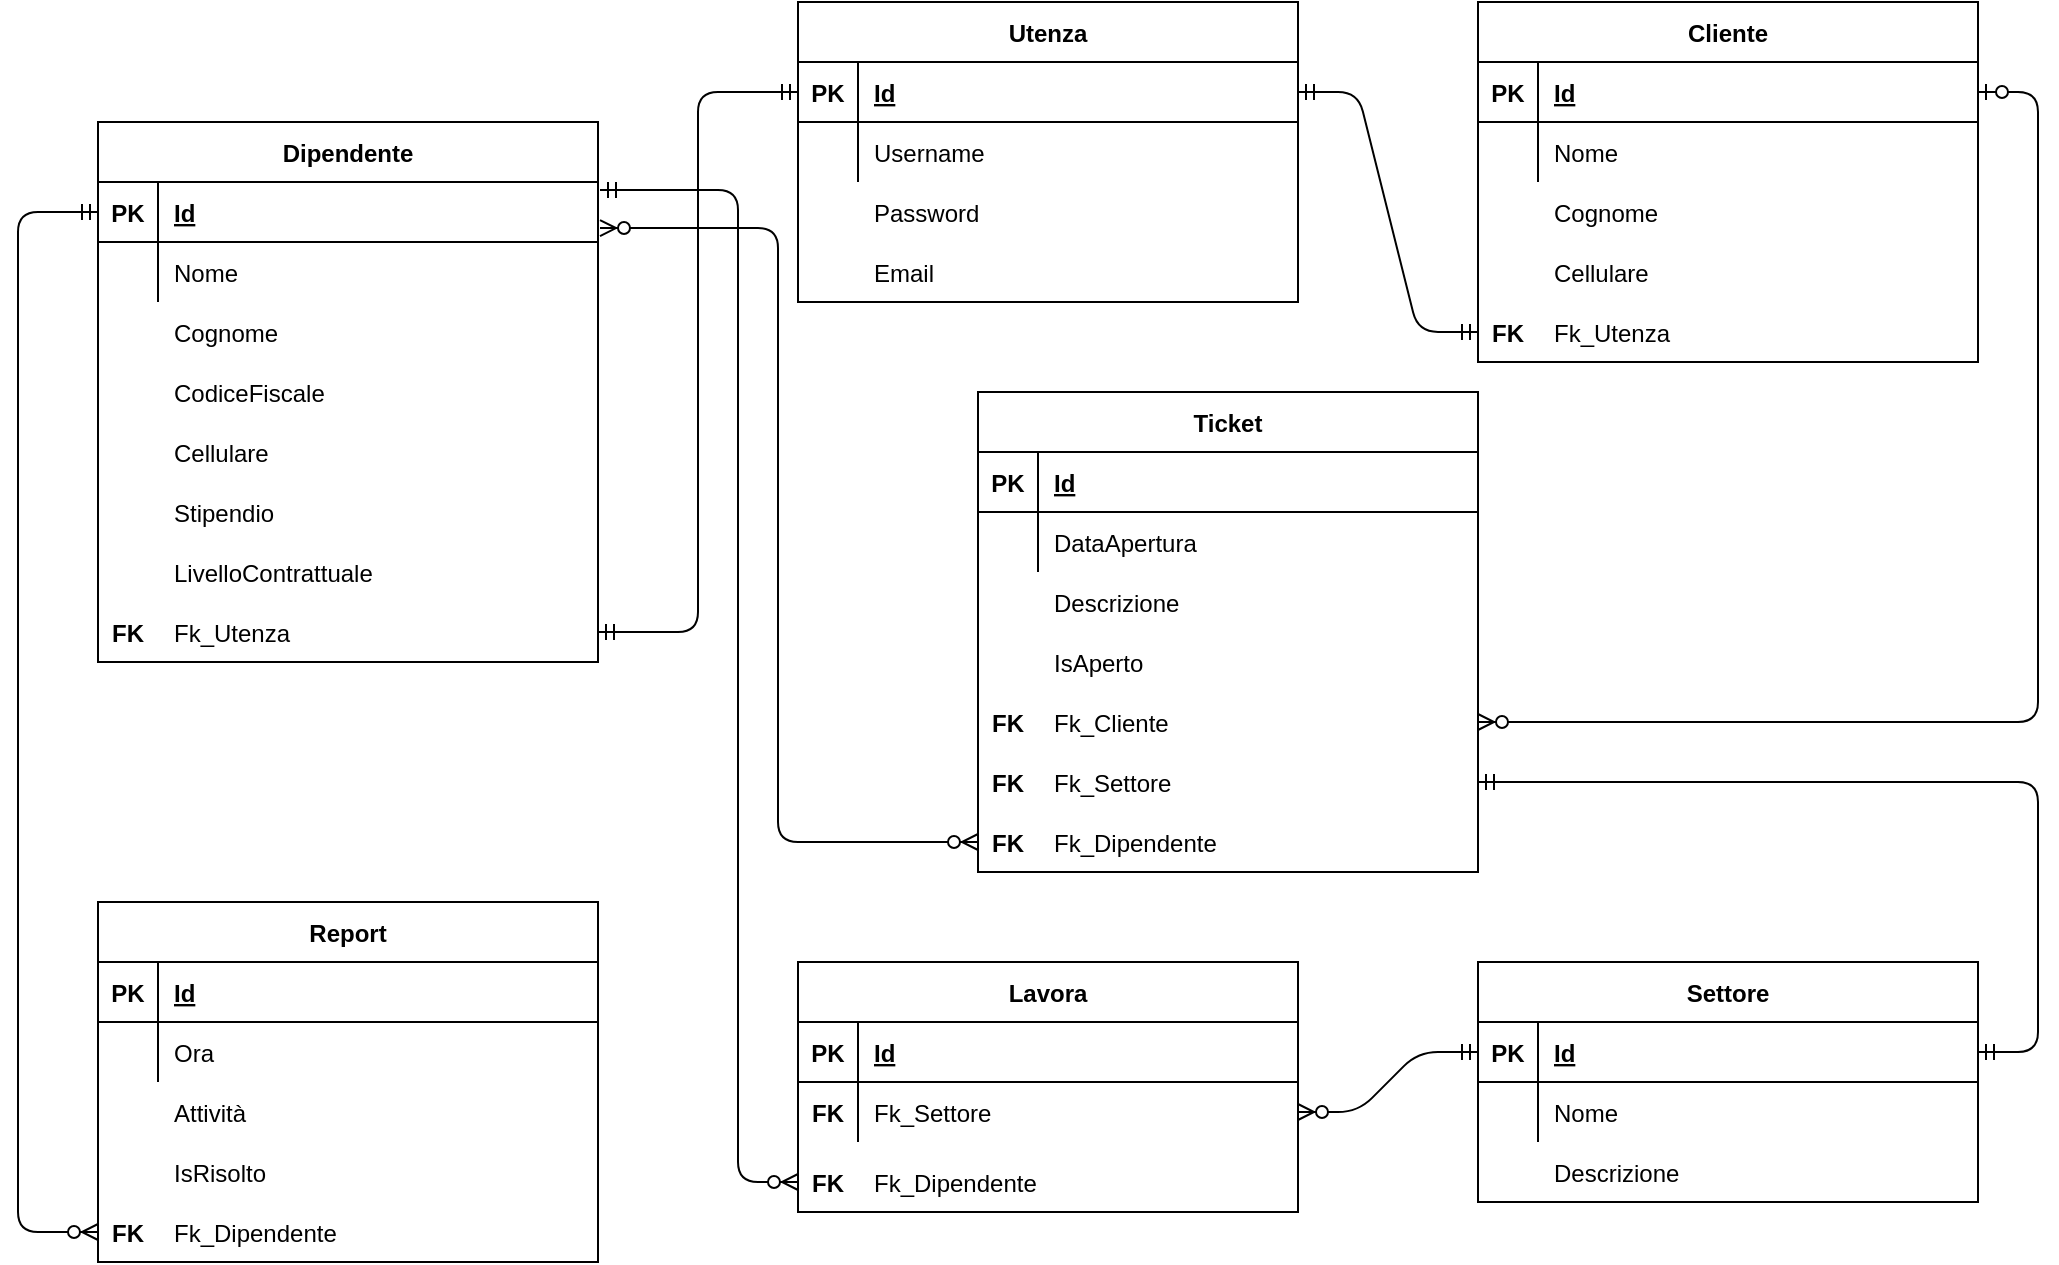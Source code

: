 <mxfile version="14.1.8" type="device"><diagram id="R2lEEEUBdFMjLlhIrx00" name="Page-1"><mxGraphModel dx="1422" dy="832" grid="1" gridSize="10" guides="1" tooltips="1" connect="1" arrows="1" fold="1" page="1" pageScale="1" pageWidth="850" pageHeight="1100" math="0" shadow="0" extFonts="Permanent Marker^https://fonts.googleapis.com/css?family=Permanent+Marker"><root><mxCell id="0"/><mxCell id="1" parent="0"/><mxCell id="C-vyLk0tnHw3VtMMgP7b-23" value="Dipendente" style="shape=table;startSize=30;container=1;collapsible=1;childLayout=tableLayout;fixedRows=1;rowLines=0;fontStyle=1;align=center;resizeLast=1;" parent="1" vertex="1"><mxGeometry x="220" y="180" width="250" height="270" as="geometry"/></mxCell><mxCell id="C-vyLk0tnHw3VtMMgP7b-24" value="" style="shape=partialRectangle;collapsible=0;dropTarget=0;pointerEvents=0;fillColor=none;points=[[0,0.5],[1,0.5]];portConstraint=eastwest;top=0;left=0;right=0;bottom=1;" parent="C-vyLk0tnHw3VtMMgP7b-23" vertex="1"><mxGeometry y="30" width="250" height="30" as="geometry"/></mxCell><mxCell id="C-vyLk0tnHw3VtMMgP7b-25" value="PK" style="shape=partialRectangle;overflow=hidden;connectable=0;fillColor=none;top=0;left=0;bottom=0;right=0;fontStyle=1;" parent="C-vyLk0tnHw3VtMMgP7b-24" vertex="1"><mxGeometry width="30" height="30" as="geometry"/></mxCell><mxCell id="C-vyLk0tnHw3VtMMgP7b-26" value="Id" style="shape=partialRectangle;overflow=hidden;connectable=0;fillColor=none;top=0;left=0;bottom=0;right=0;align=left;spacingLeft=6;fontStyle=5;" parent="C-vyLk0tnHw3VtMMgP7b-24" vertex="1"><mxGeometry x="30" width="220" height="30" as="geometry"/></mxCell><mxCell id="C-vyLk0tnHw3VtMMgP7b-27" value="" style="shape=partialRectangle;collapsible=0;dropTarget=0;pointerEvents=0;fillColor=none;points=[[0,0.5],[1,0.5]];portConstraint=eastwest;top=0;left=0;right=0;bottom=0;" parent="C-vyLk0tnHw3VtMMgP7b-23" vertex="1"><mxGeometry y="60" width="250" height="30" as="geometry"/></mxCell><mxCell id="C-vyLk0tnHw3VtMMgP7b-28" value="" style="shape=partialRectangle;overflow=hidden;connectable=0;fillColor=none;top=0;left=0;bottom=0;right=0;" parent="C-vyLk0tnHw3VtMMgP7b-27" vertex="1"><mxGeometry width="30" height="30" as="geometry"/></mxCell><mxCell id="C-vyLk0tnHw3VtMMgP7b-29" value="Nome" style="shape=partialRectangle;overflow=hidden;connectable=0;fillColor=none;top=0;left=0;bottom=0;right=0;align=left;spacingLeft=6;" parent="C-vyLk0tnHw3VtMMgP7b-27" vertex="1"><mxGeometry x="30" width="220" height="30" as="geometry"/></mxCell><mxCell id="SNjEbLcUEijaCDTkhFh6-2" value="" style="shape=partialRectangle;collapsible=0;dropTarget=0;pointerEvents=0;fillColor=none;points=[[0,0.5],[1,0.5]];portConstraint=eastwest;top=0;left=0;right=0;bottom=0;" parent="1" vertex="1"><mxGeometry x="220" y="270" width="250" height="30" as="geometry"/></mxCell><mxCell id="SNjEbLcUEijaCDTkhFh6-3" value="" style="shape=partialRectangle;overflow=hidden;connectable=0;fillColor=none;top=0;left=0;bottom=0;right=0;" parent="SNjEbLcUEijaCDTkhFh6-2" vertex="1"><mxGeometry width="30" height="30" as="geometry"/></mxCell><mxCell id="SNjEbLcUEijaCDTkhFh6-4" value="Cognome" style="shape=partialRectangle;overflow=hidden;connectable=0;fillColor=none;top=0;left=0;bottom=0;right=0;align=left;spacingLeft=6;" parent="SNjEbLcUEijaCDTkhFh6-2" vertex="1"><mxGeometry x="30" width="220" height="30" as="geometry"/></mxCell><mxCell id="SNjEbLcUEijaCDTkhFh6-5" value="" style="shape=partialRectangle;collapsible=0;dropTarget=0;pointerEvents=0;fillColor=none;points=[[0,0.5],[1,0.5]];portConstraint=eastwest;top=0;left=0;right=0;bottom=0;" parent="1" vertex="1"><mxGeometry x="220" y="300" width="250" height="30" as="geometry"/></mxCell><mxCell id="SNjEbLcUEijaCDTkhFh6-6" value="" style="shape=partialRectangle;overflow=hidden;connectable=0;fillColor=none;top=0;left=0;bottom=0;right=0;" parent="SNjEbLcUEijaCDTkhFh6-5" vertex="1"><mxGeometry width="30" height="30" as="geometry"/></mxCell><mxCell id="SNjEbLcUEijaCDTkhFh6-7" value="CodiceFiscale" style="shape=partialRectangle;overflow=hidden;connectable=0;fillColor=none;top=0;left=0;bottom=0;right=0;align=left;spacingLeft=6;" parent="SNjEbLcUEijaCDTkhFh6-5" vertex="1"><mxGeometry x="30" width="220" height="30" as="geometry"/></mxCell><mxCell id="SNjEbLcUEijaCDTkhFh6-8" value="" style="shape=partialRectangle;collapsible=0;dropTarget=0;pointerEvents=0;fillColor=none;points=[[0,0.5],[1,0.5]];portConstraint=eastwest;top=0;left=0;right=0;bottom=0;" parent="1" vertex="1"><mxGeometry x="220" y="330" width="250" height="30" as="geometry"/></mxCell><mxCell id="SNjEbLcUEijaCDTkhFh6-9" value="" style="shape=partialRectangle;overflow=hidden;connectable=0;fillColor=none;top=0;left=0;bottom=0;right=0;" parent="SNjEbLcUEijaCDTkhFh6-8" vertex="1"><mxGeometry width="30" height="30" as="geometry"/></mxCell><mxCell id="SNjEbLcUEijaCDTkhFh6-10" value="Cellulare" style="shape=partialRectangle;overflow=hidden;connectable=0;fillColor=none;top=0;left=0;bottom=0;right=0;align=left;spacingLeft=6;" parent="SNjEbLcUEijaCDTkhFh6-8" vertex="1"><mxGeometry x="30" width="220" height="30" as="geometry"/></mxCell><mxCell id="SNjEbLcUEijaCDTkhFh6-11" value="" style="shape=partialRectangle;collapsible=0;dropTarget=0;pointerEvents=0;fillColor=none;points=[[0,0.5],[1,0.5]];portConstraint=eastwest;top=0;left=0;right=0;bottom=0;" parent="1" vertex="1"><mxGeometry x="220" y="360" width="250" height="30" as="geometry"/></mxCell><mxCell id="SNjEbLcUEijaCDTkhFh6-12" value="" style="shape=partialRectangle;overflow=hidden;connectable=0;fillColor=none;top=0;left=0;bottom=0;right=0;" parent="SNjEbLcUEijaCDTkhFh6-11" vertex="1"><mxGeometry width="30" height="30" as="geometry"/></mxCell><mxCell id="SNjEbLcUEijaCDTkhFh6-13" value="Stipendio" style="shape=partialRectangle;overflow=hidden;connectable=0;fillColor=none;top=0;left=0;bottom=0;right=0;align=left;spacingLeft=6;" parent="SNjEbLcUEijaCDTkhFh6-11" vertex="1"><mxGeometry x="30" width="220" height="30" as="geometry"/></mxCell><mxCell id="SNjEbLcUEijaCDTkhFh6-14" value="" style="shape=partialRectangle;collapsible=0;dropTarget=0;pointerEvents=0;fillColor=none;points=[[0,0.5],[1,0.5]];portConstraint=eastwest;top=0;left=0;right=0;bottom=0;" parent="1" vertex="1"><mxGeometry x="220" y="390" width="250" height="30" as="geometry"/></mxCell><mxCell id="SNjEbLcUEijaCDTkhFh6-15" value="" style="shape=partialRectangle;overflow=hidden;connectable=0;fillColor=none;top=0;left=0;bottom=0;right=0;" parent="SNjEbLcUEijaCDTkhFh6-14" vertex="1"><mxGeometry width="30" height="30" as="geometry"/></mxCell><mxCell id="SNjEbLcUEijaCDTkhFh6-16" value="LivelloContrattuale" style="shape=partialRectangle;overflow=hidden;connectable=0;fillColor=none;top=0;left=0;bottom=0;right=0;align=left;spacingLeft=6;" parent="SNjEbLcUEijaCDTkhFh6-14" vertex="1"><mxGeometry x="30" width="220" height="30" as="geometry"/></mxCell><mxCell id="SNjEbLcUEijaCDTkhFh6-17" value="Settore" style="shape=table;startSize=30;container=1;collapsible=1;childLayout=tableLayout;fixedRows=1;rowLines=0;fontStyle=1;align=center;resizeLast=1;" parent="1" vertex="1"><mxGeometry x="910" y="600" width="250" height="120" as="geometry"/></mxCell><mxCell id="SNjEbLcUEijaCDTkhFh6-18" value="" style="shape=partialRectangle;collapsible=0;dropTarget=0;pointerEvents=0;fillColor=none;points=[[0,0.5],[1,0.5]];portConstraint=eastwest;top=0;left=0;right=0;bottom=1;" parent="SNjEbLcUEijaCDTkhFh6-17" vertex="1"><mxGeometry y="30" width="250" height="30" as="geometry"/></mxCell><mxCell id="SNjEbLcUEijaCDTkhFh6-19" value="PK" style="shape=partialRectangle;overflow=hidden;connectable=0;fillColor=none;top=0;left=0;bottom=0;right=0;fontStyle=1;" parent="SNjEbLcUEijaCDTkhFh6-18" vertex="1"><mxGeometry width="30" height="30" as="geometry"/></mxCell><mxCell id="SNjEbLcUEijaCDTkhFh6-20" value="Id" style="shape=partialRectangle;overflow=hidden;connectable=0;fillColor=none;top=0;left=0;bottom=0;right=0;align=left;spacingLeft=6;fontStyle=5;" parent="SNjEbLcUEijaCDTkhFh6-18" vertex="1"><mxGeometry x="30" width="220" height="30" as="geometry"/></mxCell><mxCell id="SNjEbLcUEijaCDTkhFh6-21" value="" style="shape=partialRectangle;collapsible=0;dropTarget=0;pointerEvents=0;fillColor=none;points=[[0,0.5],[1,0.5]];portConstraint=eastwest;top=0;left=0;right=0;bottom=0;" parent="SNjEbLcUEijaCDTkhFh6-17" vertex="1"><mxGeometry y="60" width="250" height="30" as="geometry"/></mxCell><mxCell id="SNjEbLcUEijaCDTkhFh6-22" value="" style="shape=partialRectangle;overflow=hidden;connectable=0;fillColor=none;top=0;left=0;bottom=0;right=0;" parent="SNjEbLcUEijaCDTkhFh6-21" vertex="1"><mxGeometry width="30" height="30" as="geometry"/></mxCell><mxCell id="SNjEbLcUEijaCDTkhFh6-23" value="Nome" style="shape=partialRectangle;overflow=hidden;connectable=0;fillColor=none;top=0;left=0;bottom=0;right=0;align=left;spacingLeft=6;" parent="SNjEbLcUEijaCDTkhFh6-21" vertex="1"><mxGeometry x="30" width="220" height="30" as="geometry"/></mxCell><mxCell id="SNjEbLcUEijaCDTkhFh6-24" value="" style="shape=partialRectangle;collapsible=0;dropTarget=0;pointerEvents=0;fillColor=none;points=[[0,0.5],[1,0.5]];portConstraint=eastwest;top=0;left=0;right=0;bottom=0;" parent="1" vertex="1"><mxGeometry x="910" y="690" width="250" height="30" as="geometry"/></mxCell><mxCell id="SNjEbLcUEijaCDTkhFh6-25" value="" style="shape=partialRectangle;overflow=hidden;connectable=0;fillColor=none;top=0;left=0;bottom=0;right=0;" parent="SNjEbLcUEijaCDTkhFh6-24" vertex="1"><mxGeometry width="30" height="30" as="geometry"/></mxCell><mxCell id="SNjEbLcUEijaCDTkhFh6-26" value="Descrizione" style="shape=partialRectangle;overflow=hidden;connectable=0;fillColor=none;top=0;left=0;bottom=0;right=0;align=left;spacingLeft=6;" parent="SNjEbLcUEijaCDTkhFh6-24" vertex="1"><mxGeometry x="30" width="220" height="30" as="geometry"/></mxCell><mxCell id="SNjEbLcUEijaCDTkhFh6-27" value="Cliente" style="shape=table;startSize=30;container=1;collapsible=1;childLayout=tableLayout;fixedRows=1;rowLines=0;fontStyle=1;align=center;resizeLast=1;" parent="1" vertex="1"><mxGeometry x="910" y="120" width="250" height="180" as="geometry"/></mxCell><mxCell id="SNjEbLcUEijaCDTkhFh6-28" value="" style="shape=partialRectangle;collapsible=0;dropTarget=0;pointerEvents=0;fillColor=none;points=[[0,0.5],[1,0.5]];portConstraint=eastwest;top=0;left=0;right=0;bottom=1;" parent="SNjEbLcUEijaCDTkhFh6-27" vertex="1"><mxGeometry y="30" width="250" height="30" as="geometry"/></mxCell><mxCell id="SNjEbLcUEijaCDTkhFh6-29" value="PK" style="shape=partialRectangle;overflow=hidden;connectable=0;fillColor=none;top=0;left=0;bottom=0;right=0;fontStyle=1;" parent="SNjEbLcUEijaCDTkhFh6-28" vertex="1"><mxGeometry width="30" height="30" as="geometry"/></mxCell><mxCell id="SNjEbLcUEijaCDTkhFh6-30" value="Id" style="shape=partialRectangle;overflow=hidden;connectable=0;fillColor=none;top=0;left=0;bottom=0;right=0;align=left;spacingLeft=6;fontStyle=5;" parent="SNjEbLcUEijaCDTkhFh6-28" vertex="1"><mxGeometry x="30" width="220" height="30" as="geometry"/></mxCell><mxCell id="SNjEbLcUEijaCDTkhFh6-31" value="" style="shape=partialRectangle;collapsible=0;dropTarget=0;pointerEvents=0;fillColor=none;points=[[0,0.5],[1,0.5]];portConstraint=eastwest;top=0;left=0;right=0;bottom=0;" parent="SNjEbLcUEijaCDTkhFh6-27" vertex="1"><mxGeometry y="60" width="250" height="30" as="geometry"/></mxCell><mxCell id="SNjEbLcUEijaCDTkhFh6-32" value="" style="shape=partialRectangle;overflow=hidden;connectable=0;fillColor=none;top=0;left=0;bottom=0;right=0;" parent="SNjEbLcUEijaCDTkhFh6-31" vertex="1"><mxGeometry width="30" height="30" as="geometry"/></mxCell><mxCell id="SNjEbLcUEijaCDTkhFh6-33" value="Nome" style="shape=partialRectangle;overflow=hidden;connectable=0;fillColor=none;top=0;left=0;bottom=0;right=0;align=left;spacingLeft=6;" parent="SNjEbLcUEijaCDTkhFh6-31" vertex="1"><mxGeometry x="30" width="220" height="30" as="geometry"/></mxCell><mxCell id="SNjEbLcUEijaCDTkhFh6-34" value="" style="shape=partialRectangle;collapsible=0;dropTarget=0;pointerEvents=0;fillColor=none;points=[[0,0.5],[1,0.5]];portConstraint=eastwest;top=0;left=0;right=0;bottom=0;" parent="1" vertex="1"><mxGeometry x="910" y="210" width="250" height="30" as="geometry"/></mxCell><mxCell id="SNjEbLcUEijaCDTkhFh6-35" value="" style="shape=partialRectangle;overflow=hidden;connectable=0;fillColor=none;top=0;left=0;bottom=0;right=0;" parent="SNjEbLcUEijaCDTkhFh6-34" vertex="1"><mxGeometry width="30" height="30" as="geometry"/></mxCell><mxCell id="SNjEbLcUEijaCDTkhFh6-36" value="Cognome" style="shape=partialRectangle;overflow=hidden;connectable=0;fillColor=none;top=0;left=0;bottom=0;right=0;align=left;spacingLeft=6;" parent="SNjEbLcUEijaCDTkhFh6-34" vertex="1"><mxGeometry x="30" width="220" height="30" as="geometry"/></mxCell><mxCell id="SNjEbLcUEijaCDTkhFh6-37" value="" style="shape=partialRectangle;collapsible=0;dropTarget=0;pointerEvents=0;fillColor=none;points=[[0,0.5],[1,0.5]];portConstraint=eastwest;top=0;left=0;right=0;bottom=0;" parent="1" vertex="1"><mxGeometry x="910" y="240" width="250" height="30" as="geometry"/></mxCell><mxCell id="SNjEbLcUEijaCDTkhFh6-38" value="" style="shape=partialRectangle;overflow=hidden;connectable=0;fillColor=none;top=0;left=0;bottom=0;right=0;" parent="SNjEbLcUEijaCDTkhFh6-37" vertex="1"><mxGeometry width="30" height="30" as="geometry"/></mxCell><mxCell id="SNjEbLcUEijaCDTkhFh6-39" value="Cellulare" style="shape=partialRectangle;overflow=hidden;connectable=0;fillColor=none;top=0;left=0;bottom=0;right=0;align=left;spacingLeft=6;" parent="SNjEbLcUEijaCDTkhFh6-37" vertex="1"><mxGeometry x="30" width="220" height="30" as="geometry"/></mxCell><mxCell id="SNjEbLcUEijaCDTkhFh6-52" value="Utenza" style="shape=table;startSize=30;container=1;collapsible=1;childLayout=tableLayout;fixedRows=1;rowLines=0;fontStyle=1;align=center;resizeLast=1;" parent="1" vertex="1"><mxGeometry x="570" y="120" width="250" height="150" as="geometry"/></mxCell><mxCell id="SNjEbLcUEijaCDTkhFh6-53" value="" style="shape=partialRectangle;collapsible=0;dropTarget=0;pointerEvents=0;fillColor=none;points=[[0,0.5],[1,0.5]];portConstraint=eastwest;top=0;left=0;right=0;bottom=1;" parent="SNjEbLcUEijaCDTkhFh6-52" vertex="1"><mxGeometry y="30" width="250" height="30" as="geometry"/></mxCell><mxCell id="SNjEbLcUEijaCDTkhFh6-54" value="PK" style="shape=partialRectangle;overflow=hidden;connectable=0;fillColor=none;top=0;left=0;bottom=0;right=0;fontStyle=1;" parent="SNjEbLcUEijaCDTkhFh6-53" vertex="1"><mxGeometry width="30" height="30" as="geometry"/></mxCell><mxCell id="SNjEbLcUEijaCDTkhFh6-55" value="Id" style="shape=partialRectangle;overflow=hidden;connectable=0;fillColor=none;top=0;left=0;bottom=0;right=0;align=left;spacingLeft=6;fontStyle=5;" parent="SNjEbLcUEijaCDTkhFh6-53" vertex="1"><mxGeometry x="30" width="220" height="30" as="geometry"/></mxCell><mxCell id="SNjEbLcUEijaCDTkhFh6-56" value="" style="shape=partialRectangle;collapsible=0;dropTarget=0;pointerEvents=0;fillColor=none;points=[[0,0.5],[1,0.5]];portConstraint=eastwest;top=0;left=0;right=0;bottom=0;" parent="SNjEbLcUEijaCDTkhFh6-52" vertex="1"><mxGeometry y="60" width="250" height="30" as="geometry"/></mxCell><mxCell id="SNjEbLcUEijaCDTkhFh6-57" value="" style="shape=partialRectangle;overflow=hidden;connectable=0;fillColor=none;top=0;left=0;bottom=0;right=0;" parent="SNjEbLcUEijaCDTkhFh6-56" vertex="1"><mxGeometry width="30" height="30" as="geometry"/></mxCell><mxCell id="SNjEbLcUEijaCDTkhFh6-58" value="Username" style="shape=partialRectangle;overflow=hidden;connectable=0;fillColor=none;top=0;left=0;bottom=0;right=0;align=left;spacingLeft=6;" parent="SNjEbLcUEijaCDTkhFh6-56" vertex="1"><mxGeometry x="30" width="220" height="30" as="geometry"/></mxCell><mxCell id="SNjEbLcUEijaCDTkhFh6-59" value="" style="shape=partialRectangle;collapsible=0;dropTarget=0;pointerEvents=0;fillColor=none;points=[[0,0.5],[1,0.5]];portConstraint=eastwest;top=0;left=0;right=0;bottom=0;" parent="1" vertex="1"><mxGeometry x="570" y="210" width="250" height="30" as="geometry"/></mxCell><mxCell id="SNjEbLcUEijaCDTkhFh6-60" value="" style="shape=partialRectangle;overflow=hidden;connectable=0;fillColor=none;top=0;left=0;bottom=0;right=0;" parent="SNjEbLcUEijaCDTkhFh6-59" vertex="1"><mxGeometry width="30" height="30" as="geometry"/></mxCell><mxCell id="SNjEbLcUEijaCDTkhFh6-61" value="Password" style="shape=partialRectangle;overflow=hidden;connectable=0;fillColor=none;top=0;left=0;bottom=0;right=0;align=left;spacingLeft=6;" parent="SNjEbLcUEijaCDTkhFh6-59" vertex="1"><mxGeometry x="30" width="220" height="30" as="geometry"/></mxCell><mxCell id="SNjEbLcUEijaCDTkhFh6-62" value="" style="shape=partialRectangle;collapsible=0;dropTarget=0;pointerEvents=0;fillColor=none;points=[[0,0.5],[1,0.5]];portConstraint=eastwest;top=0;left=0;right=0;bottom=0;" parent="1" vertex="1"><mxGeometry x="570" y="240" width="250" height="30" as="geometry"/></mxCell><mxCell id="SNjEbLcUEijaCDTkhFh6-63" value="" style="shape=partialRectangle;overflow=hidden;connectable=0;fillColor=none;top=0;left=0;bottom=0;right=0;" parent="SNjEbLcUEijaCDTkhFh6-62" vertex="1"><mxGeometry width="30" height="30" as="geometry"/></mxCell><mxCell id="SNjEbLcUEijaCDTkhFh6-64" value="Email" style="shape=partialRectangle;overflow=hidden;connectable=0;fillColor=none;top=0;left=0;bottom=0;right=0;align=left;spacingLeft=6;" parent="SNjEbLcUEijaCDTkhFh6-62" vertex="1"><mxGeometry x="30" width="220" height="30" as="geometry"/></mxCell><mxCell id="SNjEbLcUEijaCDTkhFh6-71" value="Ticket" style="shape=table;startSize=30;container=1;collapsible=1;childLayout=tableLayout;fixedRows=1;rowLines=0;fontStyle=1;align=center;resizeLast=1;" parent="1" vertex="1"><mxGeometry x="660" y="315" width="250" height="240" as="geometry"/></mxCell><mxCell id="SNjEbLcUEijaCDTkhFh6-72" value="" style="shape=partialRectangle;collapsible=0;dropTarget=0;pointerEvents=0;fillColor=none;points=[[0,0.5],[1,0.5]];portConstraint=eastwest;top=0;left=0;right=0;bottom=1;" parent="SNjEbLcUEijaCDTkhFh6-71" vertex="1"><mxGeometry y="30" width="250" height="30" as="geometry"/></mxCell><mxCell id="SNjEbLcUEijaCDTkhFh6-73" value="PK" style="shape=partialRectangle;overflow=hidden;connectable=0;fillColor=none;top=0;left=0;bottom=0;right=0;fontStyle=1;" parent="SNjEbLcUEijaCDTkhFh6-72" vertex="1"><mxGeometry width="30" height="30" as="geometry"/></mxCell><mxCell id="SNjEbLcUEijaCDTkhFh6-74" value="Id" style="shape=partialRectangle;overflow=hidden;connectable=0;fillColor=none;top=0;left=0;bottom=0;right=0;align=left;spacingLeft=6;fontStyle=5;" parent="SNjEbLcUEijaCDTkhFh6-72" vertex="1"><mxGeometry x="30" width="220" height="30" as="geometry"/></mxCell><mxCell id="SNjEbLcUEijaCDTkhFh6-75" value="" style="shape=partialRectangle;collapsible=0;dropTarget=0;pointerEvents=0;fillColor=none;points=[[0,0.5],[1,0.5]];portConstraint=eastwest;top=0;left=0;right=0;bottom=0;" parent="SNjEbLcUEijaCDTkhFh6-71" vertex="1"><mxGeometry y="60" width="250" height="30" as="geometry"/></mxCell><mxCell id="SNjEbLcUEijaCDTkhFh6-76" value="" style="shape=partialRectangle;overflow=hidden;connectable=0;fillColor=none;top=0;left=0;bottom=0;right=0;" parent="SNjEbLcUEijaCDTkhFh6-75" vertex="1"><mxGeometry width="30" height="30" as="geometry"/></mxCell><mxCell id="SNjEbLcUEijaCDTkhFh6-77" value="DataApertura" style="shape=partialRectangle;overflow=hidden;connectable=0;fillColor=none;top=0;left=0;bottom=0;right=0;align=left;spacingLeft=6;" parent="SNjEbLcUEijaCDTkhFh6-75" vertex="1"><mxGeometry x="30" width="220" height="30" as="geometry"/></mxCell><mxCell id="SNjEbLcUEijaCDTkhFh6-78" value="" style="shape=partialRectangle;collapsible=0;dropTarget=0;pointerEvents=0;fillColor=none;points=[[0,0.5],[1,0.5]];portConstraint=eastwest;top=0;left=0;right=0;bottom=0;" parent="1" vertex="1"><mxGeometry x="660" y="405" width="250" height="30" as="geometry"/></mxCell><mxCell id="SNjEbLcUEijaCDTkhFh6-79" value="" style="shape=partialRectangle;overflow=hidden;connectable=0;fillColor=none;top=0;left=0;bottom=0;right=0;" parent="SNjEbLcUEijaCDTkhFh6-78" vertex="1"><mxGeometry width="30" height="30" as="geometry"/></mxCell><mxCell id="SNjEbLcUEijaCDTkhFh6-80" value="Descrizione" style="shape=partialRectangle;overflow=hidden;connectable=0;fillColor=none;top=0;left=0;bottom=0;right=0;align=left;spacingLeft=6;" parent="SNjEbLcUEijaCDTkhFh6-78" vertex="1"><mxGeometry x="30" width="220" height="30" as="geometry"/></mxCell><mxCell id="SNjEbLcUEijaCDTkhFh6-81" value="" style="shape=partialRectangle;collapsible=0;dropTarget=0;pointerEvents=0;fillColor=none;points=[[0,0.5],[1,0.5]];portConstraint=eastwest;top=0;left=0;right=0;bottom=0;" parent="1" vertex="1"><mxGeometry x="660" y="435" width="250" height="30" as="geometry"/></mxCell><mxCell id="SNjEbLcUEijaCDTkhFh6-82" value="" style="shape=partialRectangle;overflow=hidden;connectable=0;fillColor=none;top=0;left=0;bottom=0;right=0;" parent="SNjEbLcUEijaCDTkhFh6-81" vertex="1"><mxGeometry width="30" height="30" as="geometry"/></mxCell><mxCell id="SNjEbLcUEijaCDTkhFh6-83" value="IsAperto" style="shape=partialRectangle;overflow=hidden;connectable=0;fillColor=none;top=0;left=0;bottom=0;right=0;align=left;spacingLeft=6;" parent="SNjEbLcUEijaCDTkhFh6-81" vertex="1"><mxGeometry x="30" width="220" height="30" as="geometry"/></mxCell><mxCell id="SNjEbLcUEijaCDTkhFh6-84" value="" style="shape=partialRectangle;collapsible=0;dropTarget=0;pointerEvents=0;fillColor=none;points=[[0,0.5],[1,0.5]];portConstraint=eastwest;top=0;left=0;right=0;bottom=0;" parent="1" vertex="1"><mxGeometry x="660" y="465" width="250" height="30" as="geometry"/></mxCell><mxCell id="SNjEbLcUEijaCDTkhFh6-85" value="FK" style="shape=partialRectangle;overflow=hidden;connectable=0;fillColor=none;top=0;left=0;bottom=0;right=0;fontStyle=1" parent="SNjEbLcUEijaCDTkhFh6-84" vertex="1"><mxGeometry width="30" height="30" as="geometry"/></mxCell><mxCell id="SNjEbLcUEijaCDTkhFh6-86" value="Fk_Cliente" style="shape=partialRectangle;overflow=hidden;connectable=0;fillColor=none;top=0;left=0;bottom=0;right=0;align=left;spacingLeft=6;" parent="SNjEbLcUEijaCDTkhFh6-84" vertex="1"><mxGeometry x="30" width="220" height="30" as="geometry"/></mxCell><mxCell id="SNjEbLcUEijaCDTkhFh6-87" value="" style="shape=partialRectangle;collapsible=0;dropTarget=0;pointerEvents=0;fillColor=none;points=[[0,0.5],[1,0.5]];portConstraint=eastwest;top=0;left=0;right=0;bottom=0;" parent="1" vertex="1"><mxGeometry x="660" y="495" width="250" height="30" as="geometry"/></mxCell><mxCell id="SNjEbLcUEijaCDTkhFh6-88" value="FK" style="shape=partialRectangle;overflow=hidden;connectable=0;fillColor=none;top=0;left=0;bottom=0;right=0;fontStyle=1" parent="SNjEbLcUEijaCDTkhFh6-87" vertex="1"><mxGeometry width="30" height="30" as="geometry"/></mxCell><mxCell id="SNjEbLcUEijaCDTkhFh6-89" value="Fk_Settore" style="shape=partialRectangle;overflow=hidden;connectable=0;fillColor=none;top=0;left=0;bottom=0;right=0;align=left;spacingLeft=6;" parent="SNjEbLcUEijaCDTkhFh6-87" vertex="1"><mxGeometry x="30" width="220" height="30" as="geometry"/></mxCell><mxCell id="SNjEbLcUEijaCDTkhFh6-103" value="Report" style="shape=table;startSize=30;container=1;collapsible=1;childLayout=tableLayout;fixedRows=1;rowLines=0;fontStyle=1;align=center;resizeLast=1;" parent="1" vertex="1"><mxGeometry x="220" y="570" width="250" height="180" as="geometry"/></mxCell><mxCell id="SNjEbLcUEijaCDTkhFh6-104" value="" style="shape=partialRectangle;collapsible=0;dropTarget=0;pointerEvents=0;fillColor=none;points=[[0,0.5],[1,0.5]];portConstraint=eastwest;top=0;left=0;right=0;bottom=1;" parent="SNjEbLcUEijaCDTkhFh6-103" vertex="1"><mxGeometry y="30" width="250" height="30" as="geometry"/></mxCell><mxCell id="SNjEbLcUEijaCDTkhFh6-105" value="PK" style="shape=partialRectangle;overflow=hidden;connectable=0;fillColor=none;top=0;left=0;bottom=0;right=0;fontStyle=1;" parent="SNjEbLcUEijaCDTkhFh6-104" vertex="1"><mxGeometry width="30" height="30" as="geometry"/></mxCell><mxCell id="SNjEbLcUEijaCDTkhFh6-106" value="Id" style="shape=partialRectangle;overflow=hidden;connectable=0;fillColor=none;top=0;left=0;bottom=0;right=0;align=left;spacingLeft=6;fontStyle=5;" parent="SNjEbLcUEijaCDTkhFh6-104" vertex="1"><mxGeometry x="30" width="220" height="30" as="geometry"/></mxCell><mxCell id="SNjEbLcUEijaCDTkhFh6-107" value="" style="shape=partialRectangle;collapsible=0;dropTarget=0;pointerEvents=0;fillColor=none;points=[[0,0.5],[1,0.5]];portConstraint=eastwest;top=0;left=0;right=0;bottom=0;" parent="SNjEbLcUEijaCDTkhFh6-103" vertex="1"><mxGeometry y="60" width="250" height="30" as="geometry"/></mxCell><mxCell id="SNjEbLcUEijaCDTkhFh6-108" value="" style="shape=partialRectangle;overflow=hidden;connectable=0;fillColor=none;top=0;left=0;bottom=0;right=0;fontStyle=1" parent="SNjEbLcUEijaCDTkhFh6-107" vertex="1"><mxGeometry width="30" height="30" as="geometry"/></mxCell><mxCell id="SNjEbLcUEijaCDTkhFh6-109" value="Ora" style="shape=partialRectangle;overflow=hidden;connectable=0;fillColor=none;top=0;left=0;bottom=0;right=0;align=left;spacingLeft=6;" parent="SNjEbLcUEijaCDTkhFh6-107" vertex="1"><mxGeometry x="30" width="220" height="30" as="geometry"/></mxCell><mxCell id="SNjEbLcUEijaCDTkhFh6-110" value="" style="shape=partialRectangle;collapsible=0;dropTarget=0;pointerEvents=0;fillColor=none;points=[[0,0.5],[1,0.5]];portConstraint=eastwest;top=0;left=0;right=0;bottom=0;" parent="1" vertex="1"><mxGeometry x="220" y="660" width="250" height="30" as="geometry"/></mxCell><mxCell id="SNjEbLcUEijaCDTkhFh6-111" value="" style="shape=partialRectangle;overflow=hidden;connectable=0;fillColor=none;top=0;left=0;bottom=0;right=0;fontStyle=1" parent="SNjEbLcUEijaCDTkhFh6-110" vertex="1"><mxGeometry width="30" height="30" as="geometry"/></mxCell><mxCell id="SNjEbLcUEijaCDTkhFh6-112" value="Attività" style="shape=partialRectangle;overflow=hidden;connectable=0;fillColor=none;top=0;left=0;bottom=0;right=0;align=left;spacingLeft=6;" parent="SNjEbLcUEijaCDTkhFh6-110" vertex="1"><mxGeometry x="30" width="220" height="30" as="geometry"/></mxCell><mxCell id="SNjEbLcUEijaCDTkhFh6-113" value="" style="shape=partialRectangle;collapsible=0;dropTarget=0;pointerEvents=0;fillColor=none;points=[[0,0.5],[1,0.5]];portConstraint=eastwest;top=0;left=0;right=0;bottom=0;" parent="1" vertex="1"><mxGeometry x="220" y="690" width="250" height="30" as="geometry"/></mxCell><mxCell id="SNjEbLcUEijaCDTkhFh6-114" value="" style="shape=partialRectangle;overflow=hidden;connectable=0;fillColor=none;top=0;left=0;bottom=0;right=0;fontStyle=1" parent="SNjEbLcUEijaCDTkhFh6-113" vertex="1"><mxGeometry width="30" height="30" as="geometry"/></mxCell><mxCell id="SNjEbLcUEijaCDTkhFh6-115" value="IsRisolto" style="shape=partialRectangle;overflow=hidden;connectable=0;fillColor=none;top=0;left=0;bottom=0;right=0;align=left;spacingLeft=6;" parent="SNjEbLcUEijaCDTkhFh6-113" vertex="1"><mxGeometry x="30" width="220" height="30" as="geometry"/></mxCell><mxCell id="SNjEbLcUEijaCDTkhFh6-116" value="" style="shape=partialRectangle;collapsible=0;dropTarget=0;pointerEvents=0;fillColor=none;points=[[0,0.5],[1,0.5]];portConstraint=eastwest;top=0;left=0;right=0;bottom=0;" parent="1" vertex="1"><mxGeometry x="220" y="720" width="250" height="30" as="geometry"/></mxCell><mxCell id="SNjEbLcUEijaCDTkhFh6-117" value="FK" style="shape=partialRectangle;overflow=hidden;connectable=0;fillColor=none;top=0;left=0;bottom=0;right=0;fontStyle=1" parent="SNjEbLcUEijaCDTkhFh6-116" vertex="1"><mxGeometry width="30" height="30" as="geometry"/></mxCell><mxCell id="SNjEbLcUEijaCDTkhFh6-118" value="Fk_Dipendente" style="shape=partialRectangle;overflow=hidden;connectable=0;fillColor=none;top=0;left=0;bottom=0;right=0;align=left;spacingLeft=6;" parent="SNjEbLcUEijaCDTkhFh6-116" vertex="1"><mxGeometry x="30" width="220" height="30" as="geometry"/></mxCell><mxCell id="SNjEbLcUEijaCDTkhFh6-124" value="Lavora" style="shape=table;startSize=30;container=1;collapsible=1;childLayout=tableLayout;fixedRows=1;rowLines=0;fontStyle=1;align=center;resizeLast=1;" parent="1" vertex="1"><mxGeometry x="570" y="600" width="250" height="125" as="geometry"/></mxCell><mxCell id="SNjEbLcUEijaCDTkhFh6-125" value="" style="shape=partialRectangle;collapsible=0;dropTarget=0;pointerEvents=0;fillColor=none;points=[[0,0.5],[1,0.5]];portConstraint=eastwest;top=0;left=0;right=0;bottom=1;" parent="SNjEbLcUEijaCDTkhFh6-124" vertex="1"><mxGeometry y="30" width="250" height="30" as="geometry"/></mxCell><mxCell id="SNjEbLcUEijaCDTkhFh6-126" value="PK" style="shape=partialRectangle;overflow=hidden;connectable=0;fillColor=none;top=0;left=0;bottom=0;right=0;fontStyle=1;" parent="SNjEbLcUEijaCDTkhFh6-125" vertex="1"><mxGeometry width="30" height="30" as="geometry"/></mxCell><mxCell id="SNjEbLcUEijaCDTkhFh6-127" value="Id" style="shape=partialRectangle;overflow=hidden;connectable=0;fillColor=none;top=0;left=0;bottom=0;right=0;align=left;spacingLeft=6;fontStyle=5;" parent="SNjEbLcUEijaCDTkhFh6-125" vertex="1"><mxGeometry x="30" width="220" height="30" as="geometry"/></mxCell><mxCell id="SNjEbLcUEijaCDTkhFh6-128" value="" style="shape=partialRectangle;collapsible=0;dropTarget=0;pointerEvents=0;fillColor=none;points=[[0,0.5],[1,0.5]];portConstraint=eastwest;top=0;left=0;right=0;bottom=0;" parent="SNjEbLcUEijaCDTkhFh6-124" vertex="1"><mxGeometry y="60" width="250" height="30" as="geometry"/></mxCell><mxCell id="SNjEbLcUEijaCDTkhFh6-129" value="FK" style="shape=partialRectangle;overflow=hidden;connectable=0;fillColor=none;top=0;left=0;bottom=0;right=0;fontStyle=1" parent="SNjEbLcUEijaCDTkhFh6-128" vertex="1"><mxGeometry width="30" height="30" as="geometry"/></mxCell><mxCell id="SNjEbLcUEijaCDTkhFh6-130" value="Fk_Settore" style="shape=partialRectangle;overflow=hidden;connectable=0;fillColor=none;top=0;left=0;bottom=0;right=0;align=left;spacingLeft=6;" parent="SNjEbLcUEijaCDTkhFh6-128" vertex="1"><mxGeometry x="30" width="220" height="30" as="geometry"/></mxCell><mxCell id="SNjEbLcUEijaCDTkhFh6-131" value="" style="shape=partialRectangle;collapsible=0;dropTarget=0;pointerEvents=0;fillColor=none;points=[[0,0.5],[1,0.5]];portConstraint=eastwest;top=0;left=0;right=0;bottom=0;" parent="1" vertex="1"><mxGeometry x="570" y="695" width="250" height="30" as="geometry"/></mxCell><mxCell id="SNjEbLcUEijaCDTkhFh6-132" value="FK" style="shape=partialRectangle;overflow=hidden;connectable=0;fillColor=none;top=0;left=0;bottom=0;right=0;fontStyle=1" parent="SNjEbLcUEijaCDTkhFh6-131" vertex="1"><mxGeometry width="30" height="30" as="geometry"/></mxCell><mxCell id="SNjEbLcUEijaCDTkhFh6-133" value="Fk_Dipendente" style="shape=partialRectangle;overflow=hidden;connectable=0;fillColor=none;top=0;left=0;bottom=0;right=0;align=left;spacingLeft=6;" parent="SNjEbLcUEijaCDTkhFh6-131" vertex="1"><mxGeometry x="30" width="220" height="30" as="geometry"/></mxCell><mxCell id="SNjEbLcUEijaCDTkhFh6-135" value="" style="edgeStyle=entityRelationEdgeStyle;fontSize=12;html=1;endArrow=ERzeroToMany;startArrow=ERmandOne;entryX=1;entryY=0.5;entryDx=0;entryDy=0;exitX=0;exitY=0.5;exitDx=0;exitDy=0;" parent="1" source="SNjEbLcUEijaCDTkhFh6-18" target="SNjEbLcUEijaCDTkhFh6-128" edge="1"><mxGeometry width="100" height="100" relative="1" as="geometry"><mxPoint x="860" y="700" as="sourcePoint"/><mxPoint x="770" y="620" as="targetPoint"/></mxGeometry></mxCell><mxCell id="SNjEbLcUEijaCDTkhFh6-136" value="" style="edgeStyle=orthogonalEdgeStyle;fontSize=12;html=1;endArrow=ERzeroToMany;startArrow=ERzeroToOne;exitX=1;exitY=0.5;exitDx=0;exitDy=0;entryX=1;entryY=0.5;entryDx=0;entryDy=0;" parent="1" source="SNjEbLcUEijaCDTkhFh6-28" target="SNjEbLcUEijaCDTkhFh6-84" edge="1"><mxGeometry width="100" height="100" relative="1" as="geometry"><mxPoint x="930" y="520" as="sourcePoint"/><mxPoint x="1000" y="440" as="targetPoint"/><Array as="points"><mxPoint x="1190" y="165"/><mxPoint x="1190" y="480"/></Array></mxGeometry></mxCell><mxCell id="SNjEbLcUEijaCDTkhFh6-137" value="" style="edgeStyle=orthogonalEdgeStyle;fontSize=12;html=1;endArrow=ERmandOne;startArrow=ERmandOne;entryX=1;entryY=0.5;entryDx=0;entryDy=0;exitX=1;exitY=0.5;exitDx=0;exitDy=0;" parent="1" source="SNjEbLcUEijaCDTkhFh6-18" target="SNjEbLcUEijaCDTkhFh6-87" edge="1"><mxGeometry width="100" height="100" relative="1" as="geometry"><mxPoint x="1020" y="620" as="sourcePoint"/><mxPoint x="1120" y="520" as="targetPoint"/><Array as="points"><mxPoint x="1190" y="645"/><mxPoint x="1190" y="510"/></Array></mxGeometry></mxCell><mxCell id="SNjEbLcUEijaCDTkhFh6-138" value="" style="edgeStyle=orthogonalEdgeStyle;fontSize=12;html=1;endArrow=ERzeroToMany;startArrow=ERmandOne;exitX=0;exitY=0.5;exitDx=0;exitDy=0;entryX=0;entryY=0.5;entryDx=0;entryDy=0;" parent="1" source="C-vyLk0tnHw3VtMMgP7b-24" target="SNjEbLcUEijaCDTkhFh6-116" edge="1"><mxGeometry width="100" height="100" relative="1" as="geometry"><mxPoint x="800" y="620" as="sourcePoint"/><mxPoint x="900" y="520" as="targetPoint"/><Array as="points"><mxPoint x="180" y="225"/><mxPoint x="180" y="735"/></Array></mxGeometry></mxCell><mxCell id="SNjEbLcUEijaCDTkhFh6-140" value="" style="shape=partialRectangle;collapsible=0;dropTarget=0;pointerEvents=0;fillColor=none;points=[[0,0.5],[1,0.5]];portConstraint=eastwest;top=0;left=0;right=0;bottom=0;" parent="1" vertex="1"><mxGeometry x="220" y="420" width="250" height="30" as="geometry"/></mxCell><mxCell id="SNjEbLcUEijaCDTkhFh6-141" value="FK" style="shape=partialRectangle;overflow=hidden;connectable=0;fillColor=none;top=0;left=0;bottom=0;right=0;fontStyle=1" parent="SNjEbLcUEijaCDTkhFh6-140" vertex="1"><mxGeometry width="30" height="30" as="geometry"/></mxCell><mxCell id="SNjEbLcUEijaCDTkhFh6-142" value="Fk_Utenza" style="shape=partialRectangle;overflow=hidden;connectable=0;fillColor=none;top=0;left=0;bottom=0;right=0;align=left;spacingLeft=6;" parent="SNjEbLcUEijaCDTkhFh6-140" vertex="1"><mxGeometry x="30" width="220" height="30" as="geometry"/></mxCell><mxCell id="SNjEbLcUEijaCDTkhFh6-143" value="" style="edgeStyle=orthogonalEdgeStyle;fontSize=12;html=1;endArrow=ERmandOne;startArrow=ERmandOne;exitX=1;exitY=0.5;exitDx=0;exitDy=0;entryX=0;entryY=0.5;entryDx=0;entryDy=0;" parent="1" source="SNjEbLcUEijaCDTkhFh6-140" target="SNjEbLcUEijaCDTkhFh6-53" edge="1"><mxGeometry width="100" height="100" relative="1" as="geometry"><mxPoint x="800" y="520" as="sourcePoint"/><mxPoint x="900" y="420" as="targetPoint"/></mxGeometry></mxCell><mxCell id="SNjEbLcUEijaCDTkhFh6-144" value="" style="shape=partialRectangle;collapsible=0;dropTarget=0;pointerEvents=0;fillColor=none;points=[[0,0.5],[1,0.5]];portConstraint=eastwest;top=0;left=0;right=0;bottom=0;" parent="1" vertex="1"><mxGeometry x="910" y="270" width="250" height="30" as="geometry"/></mxCell><mxCell id="SNjEbLcUEijaCDTkhFh6-145" value="FK" style="shape=partialRectangle;overflow=hidden;connectable=0;fillColor=none;top=0;left=0;bottom=0;right=0;fontStyle=1" parent="SNjEbLcUEijaCDTkhFh6-144" vertex="1"><mxGeometry width="30" height="30" as="geometry"/></mxCell><mxCell id="SNjEbLcUEijaCDTkhFh6-146" value="Fk_Utenza" style="shape=partialRectangle;overflow=hidden;connectable=0;fillColor=none;top=0;left=0;bottom=0;right=0;align=left;spacingLeft=6;" parent="SNjEbLcUEijaCDTkhFh6-144" vertex="1"><mxGeometry x="30" width="220" height="30" as="geometry"/></mxCell><mxCell id="SNjEbLcUEijaCDTkhFh6-147" value="" style="edgeStyle=entityRelationEdgeStyle;fontSize=12;html=1;endArrow=ERmandOne;startArrow=ERmandOne;entryX=0;entryY=0.5;entryDx=0;entryDy=0;exitX=1;exitY=0.5;exitDx=0;exitDy=0;" parent="1" source="SNjEbLcUEijaCDTkhFh6-53" target="SNjEbLcUEijaCDTkhFh6-144" edge="1"><mxGeometry width="100" height="100" relative="1" as="geometry"><mxPoint x="800" y="460" as="sourcePoint"/><mxPoint x="900" y="360" as="targetPoint"/></mxGeometry></mxCell><mxCell id="SNjEbLcUEijaCDTkhFh6-148" value="" style="edgeStyle=orthogonalEdgeStyle;fontSize=12;html=1;endArrow=ERzeroToMany;startArrow=ERmandOne;exitX=1.004;exitY=0.133;exitDx=0;exitDy=0;entryX=0;entryY=0.5;entryDx=0;entryDy=0;exitPerimeter=0;" parent="1" source="C-vyLk0tnHw3VtMMgP7b-24" target="SNjEbLcUEijaCDTkhFh6-131" edge="1"><mxGeometry width="100" height="100" relative="1" as="geometry"><mxPoint x="800" y="520" as="sourcePoint"/><mxPoint x="900" y="420" as="targetPoint"/><Array as="points"><mxPoint x="540" y="214"/><mxPoint x="540" y="710"/></Array></mxGeometry></mxCell><mxCell id="SNjEbLcUEijaCDTkhFh6-149" value="" style="shape=partialRectangle;collapsible=0;dropTarget=0;pointerEvents=0;fillColor=none;points=[[0,0.5],[1,0.5]];portConstraint=eastwest;top=0;left=0;right=0;bottom=0;" parent="1" vertex="1"><mxGeometry x="660" y="525" width="250" height="30" as="geometry"/></mxCell><mxCell id="SNjEbLcUEijaCDTkhFh6-150" value="FK" style="shape=partialRectangle;overflow=hidden;connectable=0;fillColor=none;top=0;left=0;bottom=0;right=0;fontStyle=1" parent="SNjEbLcUEijaCDTkhFh6-149" vertex="1"><mxGeometry width="30" height="30" as="geometry"/></mxCell><mxCell id="SNjEbLcUEijaCDTkhFh6-151" value="Fk_Dipendente" style="shape=partialRectangle;overflow=hidden;connectable=0;fillColor=none;top=0;left=0;bottom=0;right=0;align=left;spacingLeft=6;" parent="SNjEbLcUEijaCDTkhFh6-149" vertex="1"><mxGeometry x="30" width="220" height="30" as="geometry"/></mxCell><mxCell id="SNjEbLcUEijaCDTkhFh6-152" value="" style="edgeStyle=orthogonalEdgeStyle;fontSize=12;html=1;endArrow=ERzeroToMany;endFill=1;startArrow=ERzeroToMany;entryX=0;entryY=0.5;entryDx=0;entryDy=0;exitX=1.004;exitY=0.767;exitDx=0;exitDy=0;exitPerimeter=0;" parent="1" source="C-vyLk0tnHw3VtMMgP7b-24" target="SNjEbLcUEijaCDTkhFh6-149" edge="1"><mxGeometry width="100" height="100" relative="1" as="geometry"><mxPoint x="474" y="237" as="sourcePoint"/><mxPoint x="900" y="420" as="targetPoint"/><Array as="points"><mxPoint x="560" y="233"/><mxPoint x="560" y="540"/></Array></mxGeometry></mxCell></root></mxGraphModel></diagram></mxfile>